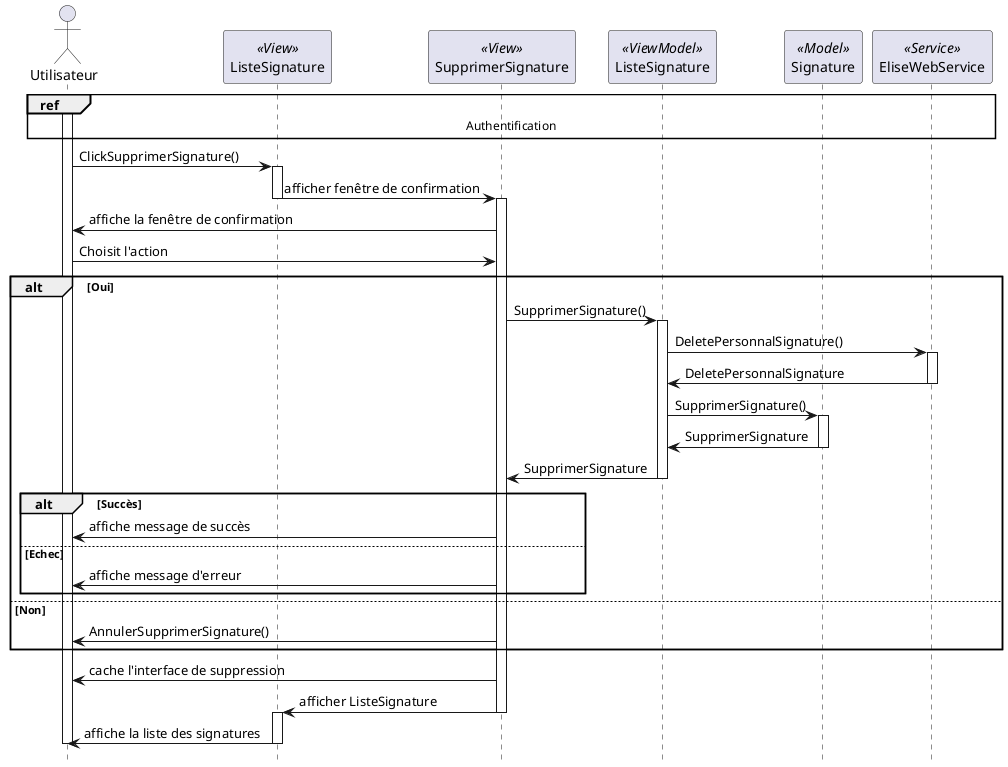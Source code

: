 @startuml sequence_delete_signature

hide footbox


actor "Utilisateur" as user
participant "ListeSignature" as liste << View >>
participant "SupprimerSignature" as delete << View >>
participant "ListeSignature" as vm << ViewModel >>
participant "Signature" as model << Model >>
participant "EliseWebService" as ws << Service >>


ref over user,liste,delete,vm,model,ws : Authentification
activate user
user -> liste : ClickSupprimerSignature()
activate liste
liste -> delete : afficher fenêtre de confirmation
deactivate liste
activate delete
delete -> user : affiche la fenêtre de confirmation
user -> delete : Choisit l'action
alt Oui
    delete -> vm : SupprimerSignature()
    activate vm
    vm -> ws : DeletePersonnalSignature()
    activate ws
    ws -> vm : DeletePersonnalSignature
    deactivate ws
    vm -> model : SupprimerSignature()
    activate model
    model -> vm : SupprimerSignature
    deactivate model
    vm -> delete : SupprimerSignature
    deactivate vm
    alt Succès
        delete -> user : affiche message de succès
    else Echec
        delete -> user : affiche message d'erreur
    end
else Non
    delete -> user : AnnulerSupprimerSignature()
end
delete -> user : cache l'interface de suppression
delete -> liste : afficher ListeSignature
deactivate delete
activate liste
liste -> user : affiche la liste des signatures
deactivate liste
deactivate user